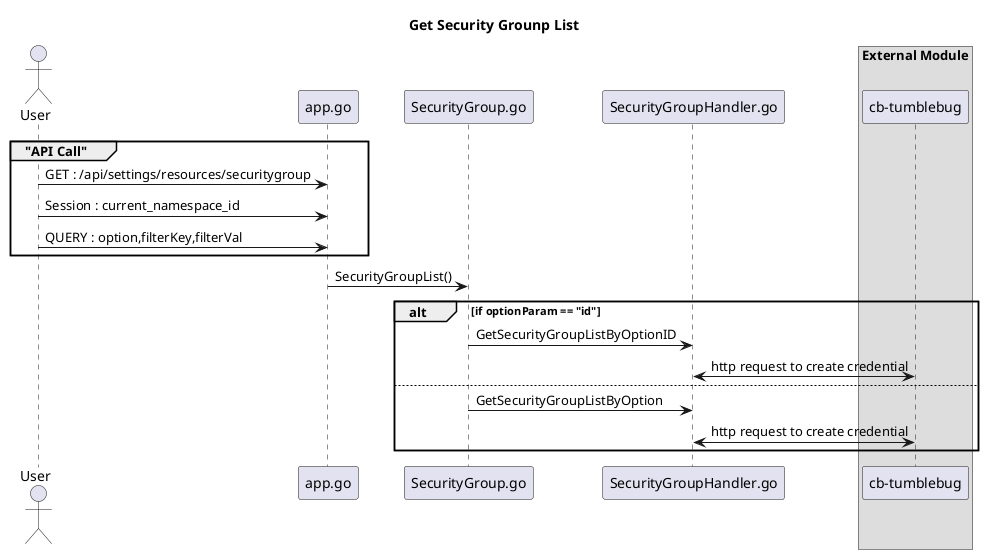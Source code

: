 @startuml

title "Get Security Grounp List"

actor User as user
participant "app.go" as app
participant "SecurityGroup.go" as route
participant "SecurityGroupHandler.go" as handler

box "External Module"
participant "cb-tumblebug" as tumblebug

group "API Call"
user -> app : GET : /api/settings/resources/securitygroup
user -> app : Session : current_namespace_id
user -> app : QUERY : option,filterKey,filterVal

end

app -> route : SecurityGroupList()
alt if optionParam == "id"
route -> handler: GetSecurityGroupListByOptionID
handler <-> tumblebug: http request to create credential
else
route -> handler: GetSecurityGroupListByOption
handler <-> tumblebug: http request to create credential
end


@enduml